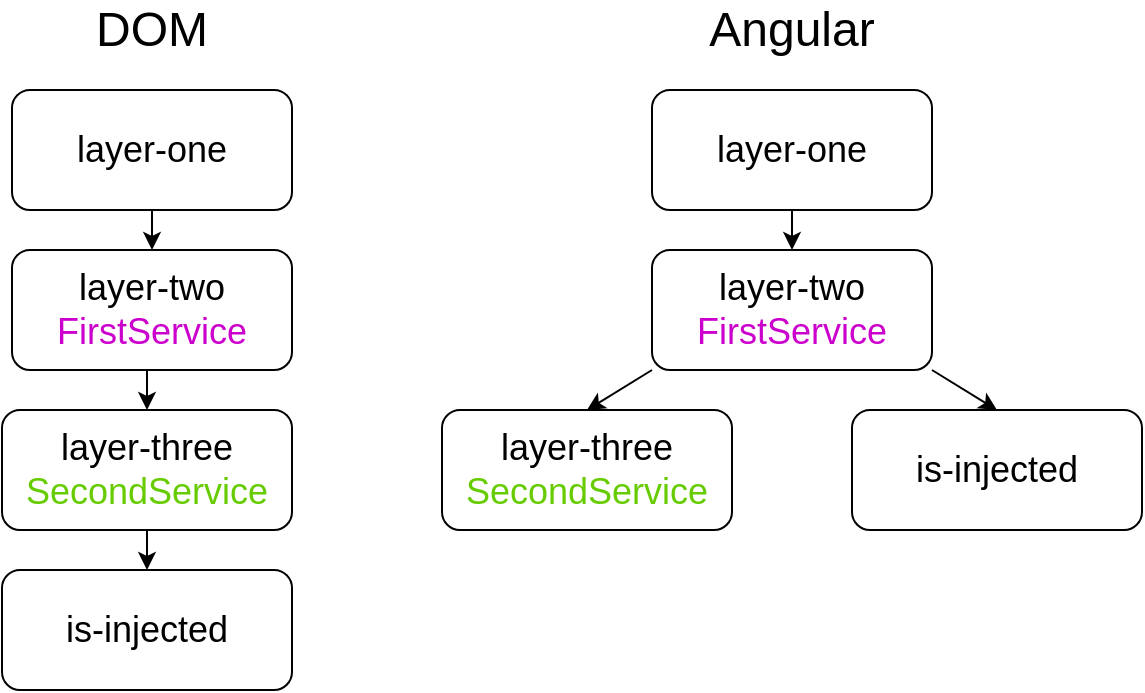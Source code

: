 <mxfile version="14.1.8" type="device"><diagram id="0R_Sw7cwYN4Iomh4VQrb" name="Page-1"><mxGraphModel dx="1422" dy="823" grid="1" gridSize="5" guides="1" tooltips="1" connect="1" arrows="1" fold="1" page="1" pageScale="1" pageWidth="850" pageHeight="1100" math="0" shadow="0"><root><mxCell id="0"/><mxCell id="1" parent="0"/><mxCell id="9GgH-2J0ZQrjNYXjHxB8-11" style="edgeStyle=orthogonalEdgeStyle;rounded=0;orthogonalLoop=1;jettySize=auto;html=1;exitX=0.5;exitY=1;exitDx=0;exitDy=0;entryX=0.5;entryY=0;entryDx=0;entryDy=0;fontSize=18;" edge="1" parent="1" source="9GgH-2J0ZQrjNYXjHxB8-1" target="9GgH-2J0ZQrjNYXjHxB8-2"><mxGeometry relative="1" as="geometry"/></mxCell><mxCell id="9GgH-2J0ZQrjNYXjHxB8-1" value="layer-one" style="rounded=1;whiteSpace=wrap;html=1;fontSize=18;" vertex="1" parent="1"><mxGeometry x="40" y="80" width="140" height="60" as="geometry"/></mxCell><mxCell id="9GgH-2J0ZQrjNYXjHxB8-12" style="edgeStyle=orthogonalEdgeStyle;rounded=0;orthogonalLoop=1;jettySize=auto;html=1;exitX=0.5;exitY=1;exitDx=0;exitDy=0;entryX=0.5;entryY=0;entryDx=0;entryDy=0;fontSize=18;" edge="1" parent="1" source="9GgH-2J0ZQrjNYXjHxB8-2" target="9GgH-2J0ZQrjNYXjHxB8-3"><mxGeometry relative="1" as="geometry"/></mxCell><mxCell id="9GgH-2J0ZQrjNYXjHxB8-2" value="&lt;font style=&quot;font-size: 18px&quot;&gt;layer-two&lt;br&gt;&lt;font color=&quot;#cc00cc&quot;&gt;FirstService&lt;/font&gt;&lt;/font&gt;" style="rounded=1;whiteSpace=wrap;html=1;" vertex="1" parent="1"><mxGeometry x="40" y="160" width="140" height="60" as="geometry"/></mxCell><mxCell id="9GgH-2J0ZQrjNYXjHxB8-13" style="edgeStyle=orthogonalEdgeStyle;rounded=0;orthogonalLoop=1;jettySize=auto;html=1;exitX=0.5;exitY=1;exitDx=0;exitDy=0;entryX=0.5;entryY=0;entryDx=0;entryDy=0;fontSize=18;" edge="1" parent="1" source="9GgH-2J0ZQrjNYXjHxB8-3" target="9GgH-2J0ZQrjNYXjHxB8-4"><mxGeometry relative="1" as="geometry"/></mxCell><mxCell id="9GgH-2J0ZQrjNYXjHxB8-3" value="&lt;font style=&quot;font-size: 18px&quot;&gt;layer-three&lt;br&gt;&lt;font color=&quot;#66cc00&quot;&gt;SecondService&lt;/font&gt;&lt;/font&gt;" style="rounded=1;whiteSpace=wrap;html=1;" vertex="1" parent="1"><mxGeometry x="35" y="240" width="145" height="60" as="geometry"/></mxCell><mxCell id="9GgH-2J0ZQrjNYXjHxB8-4" value="is-injected" style="rounded=1;whiteSpace=wrap;html=1;fontSize=18;" vertex="1" parent="1"><mxGeometry x="35" y="320" width="145" height="60" as="geometry"/></mxCell><mxCell id="9GgH-2J0ZQrjNYXjHxB8-5" value="&lt;font style=&quot;font-size: 24px&quot;&gt;DOM&lt;/font&gt;" style="text;html=1;strokeColor=none;fillColor=none;align=center;verticalAlign=middle;whiteSpace=wrap;rounded=0;fontSize=18;" vertex="1" parent="1"><mxGeometry x="40" y="40" width="140" height="20" as="geometry"/></mxCell><mxCell id="9GgH-2J0ZQrjNYXjHxB8-14" style="edgeStyle=orthogonalEdgeStyle;rounded=0;orthogonalLoop=1;jettySize=auto;html=1;exitX=0.5;exitY=1;exitDx=0;exitDy=0;entryX=0.5;entryY=0;entryDx=0;entryDy=0;fontSize=18;" edge="1" parent="1" source="9GgH-2J0ZQrjNYXjHxB8-6" target="9GgH-2J0ZQrjNYXjHxB8-7"><mxGeometry relative="1" as="geometry"/></mxCell><mxCell id="9GgH-2J0ZQrjNYXjHxB8-6" value="layer-one" style="rounded=1;whiteSpace=wrap;html=1;fontSize=18;" vertex="1" parent="1"><mxGeometry x="360" y="80" width="140" height="60" as="geometry"/></mxCell><mxCell id="9GgH-2J0ZQrjNYXjHxB8-15" style="rounded=0;orthogonalLoop=1;jettySize=auto;html=1;exitX=0;exitY=1;exitDx=0;exitDy=0;fontSize=18;entryX=0.5;entryY=0;entryDx=0;entryDy=0;" edge="1" parent="1" source="9GgH-2J0ZQrjNYXjHxB8-7" target="9GgH-2J0ZQrjNYXjHxB8-8"><mxGeometry relative="1" as="geometry"><mxPoint x="335" y="235" as="targetPoint"/></mxGeometry></mxCell><mxCell id="9GgH-2J0ZQrjNYXjHxB8-16" style="edgeStyle=none;rounded=0;orthogonalLoop=1;jettySize=auto;html=1;exitX=1;exitY=1;exitDx=0;exitDy=0;entryX=0.5;entryY=0;entryDx=0;entryDy=0;fontSize=18;" edge="1" parent="1" source="9GgH-2J0ZQrjNYXjHxB8-7" target="9GgH-2J0ZQrjNYXjHxB8-9"><mxGeometry relative="1" as="geometry"/></mxCell><mxCell id="9GgH-2J0ZQrjNYXjHxB8-7" value="&lt;font style=&quot;font-size: 18px&quot;&gt;layer-two&lt;br&gt;&lt;font color=&quot;#cc00cc&quot;&gt;FirstService&lt;/font&gt;&lt;/font&gt;" style="rounded=1;whiteSpace=wrap;html=1;" vertex="1" parent="1"><mxGeometry x="360" y="160" width="140" height="60" as="geometry"/></mxCell><mxCell id="9GgH-2J0ZQrjNYXjHxB8-8" value="&lt;font style=&quot;font-size: 18px&quot;&gt;layer-three&lt;br&gt;&lt;font color=&quot;#66cc00&quot;&gt;SecondService&lt;/font&gt;&lt;/font&gt;" style="rounded=1;whiteSpace=wrap;html=1;" vertex="1" parent="1"><mxGeometry x="255" y="240" width="145" height="60" as="geometry"/></mxCell><mxCell id="9GgH-2J0ZQrjNYXjHxB8-9" value="is-injected" style="rounded=1;whiteSpace=wrap;html=1;fontSize=18;" vertex="1" parent="1"><mxGeometry x="460" y="240" width="145" height="60" as="geometry"/></mxCell><mxCell id="9GgH-2J0ZQrjNYXjHxB8-10" value="&lt;font style=&quot;font-size: 24px&quot;&gt;Angular&lt;/font&gt;" style="text;html=1;strokeColor=none;fillColor=none;align=center;verticalAlign=middle;whiteSpace=wrap;rounded=0;fontSize=18;" vertex="1" parent="1"><mxGeometry x="360" y="40" width="140" height="20" as="geometry"/></mxCell></root></mxGraphModel></diagram></mxfile>